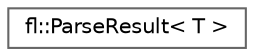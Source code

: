 digraph "Graphical Class Hierarchy"
{
 // INTERACTIVE_SVG=YES
 // LATEX_PDF_SIZE
  bgcolor="transparent";
  edge [fontname=Helvetica,fontsize=10,labelfontname=Helvetica,labelfontsize=10];
  node [fontname=Helvetica,fontsize=10,shape=box,height=0.2,width=0.4];
  rankdir="LR";
  Node0 [id="Node000000",label="fl::ParseResult\< T \>",height=0.2,width=0.4,color="grey40", fillcolor="white", style="filled",URL="$db/d38/structfl_1_1_parse_result.html",tooltip=" "];
}

